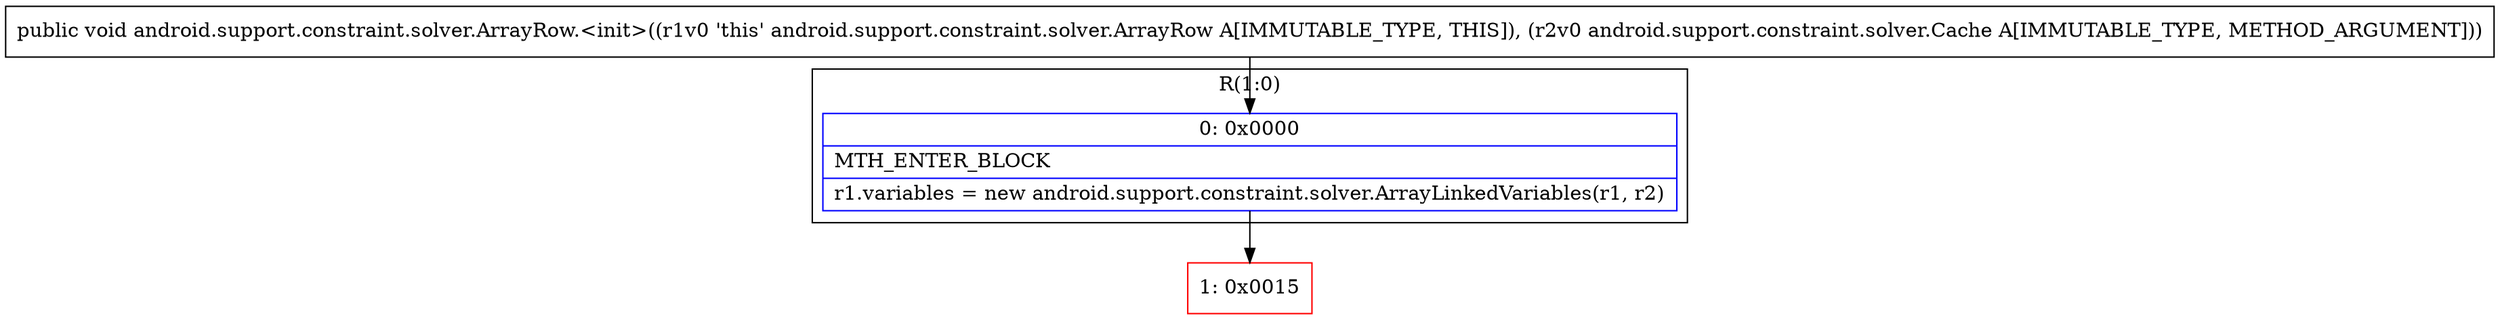 digraph "CFG forandroid.support.constraint.solver.ArrayRow.\<init\>(Landroid\/support\/constraint\/solver\/Cache;)V" {
subgraph cluster_Region_1878734478 {
label = "R(1:0)";
node [shape=record,color=blue];
Node_0 [shape=record,label="{0\:\ 0x0000|MTH_ENTER_BLOCK\l|r1.variables = new android.support.constraint.solver.ArrayLinkedVariables(r1, r2)\l}"];
}
Node_1 [shape=record,color=red,label="{1\:\ 0x0015}"];
MethodNode[shape=record,label="{public void android.support.constraint.solver.ArrayRow.\<init\>((r1v0 'this' android.support.constraint.solver.ArrayRow A[IMMUTABLE_TYPE, THIS]), (r2v0 android.support.constraint.solver.Cache A[IMMUTABLE_TYPE, METHOD_ARGUMENT])) }"];
MethodNode -> Node_0;
Node_0 -> Node_1;
}

